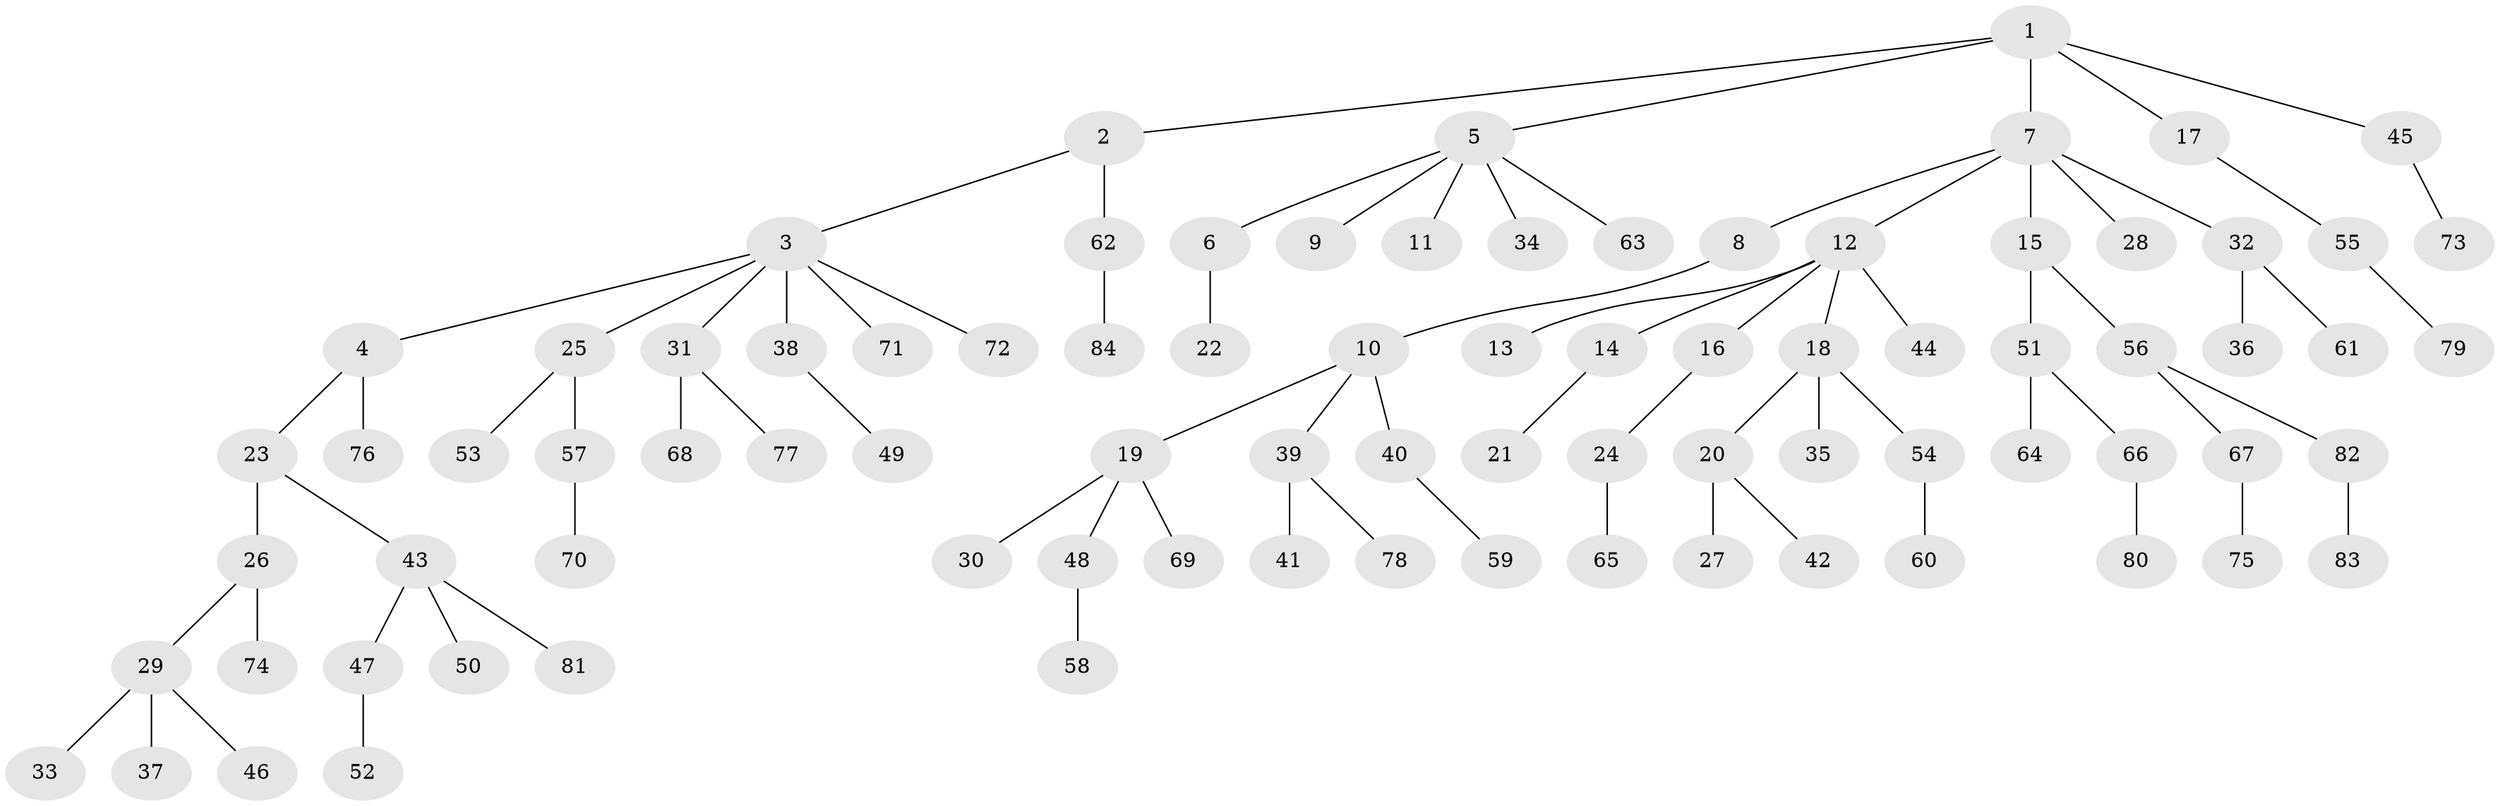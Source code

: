 // Generated by graph-tools (version 1.1) at 2025/50/03/09/25 03:50:25]
// undirected, 84 vertices, 83 edges
graph export_dot {
graph [start="1"]
  node [color=gray90,style=filled];
  1;
  2;
  3;
  4;
  5;
  6;
  7;
  8;
  9;
  10;
  11;
  12;
  13;
  14;
  15;
  16;
  17;
  18;
  19;
  20;
  21;
  22;
  23;
  24;
  25;
  26;
  27;
  28;
  29;
  30;
  31;
  32;
  33;
  34;
  35;
  36;
  37;
  38;
  39;
  40;
  41;
  42;
  43;
  44;
  45;
  46;
  47;
  48;
  49;
  50;
  51;
  52;
  53;
  54;
  55;
  56;
  57;
  58;
  59;
  60;
  61;
  62;
  63;
  64;
  65;
  66;
  67;
  68;
  69;
  70;
  71;
  72;
  73;
  74;
  75;
  76;
  77;
  78;
  79;
  80;
  81;
  82;
  83;
  84;
  1 -- 2;
  1 -- 5;
  1 -- 7;
  1 -- 17;
  1 -- 45;
  2 -- 3;
  2 -- 62;
  3 -- 4;
  3 -- 25;
  3 -- 31;
  3 -- 38;
  3 -- 71;
  3 -- 72;
  4 -- 23;
  4 -- 76;
  5 -- 6;
  5 -- 9;
  5 -- 11;
  5 -- 34;
  5 -- 63;
  6 -- 22;
  7 -- 8;
  7 -- 12;
  7 -- 15;
  7 -- 28;
  7 -- 32;
  8 -- 10;
  10 -- 19;
  10 -- 39;
  10 -- 40;
  12 -- 13;
  12 -- 14;
  12 -- 16;
  12 -- 18;
  12 -- 44;
  14 -- 21;
  15 -- 51;
  15 -- 56;
  16 -- 24;
  17 -- 55;
  18 -- 20;
  18 -- 35;
  18 -- 54;
  19 -- 30;
  19 -- 48;
  19 -- 69;
  20 -- 27;
  20 -- 42;
  23 -- 26;
  23 -- 43;
  24 -- 65;
  25 -- 53;
  25 -- 57;
  26 -- 29;
  26 -- 74;
  29 -- 33;
  29 -- 37;
  29 -- 46;
  31 -- 68;
  31 -- 77;
  32 -- 36;
  32 -- 61;
  38 -- 49;
  39 -- 41;
  39 -- 78;
  40 -- 59;
  43 -- 47;
  43 -- 50;
  43 -- 81;
  45 -- 73;
  47 -- 52;
  48 -- 58;
  51 -- 64;
  51 -- 66;
  54 -- 60;
  55 -- 79;
  56 -- 67;
  56 -- 82;
  57 -- 70;
  62 -- 84;
  66 -- 80;
  67 -- 75;
  82 -- 83;
}
